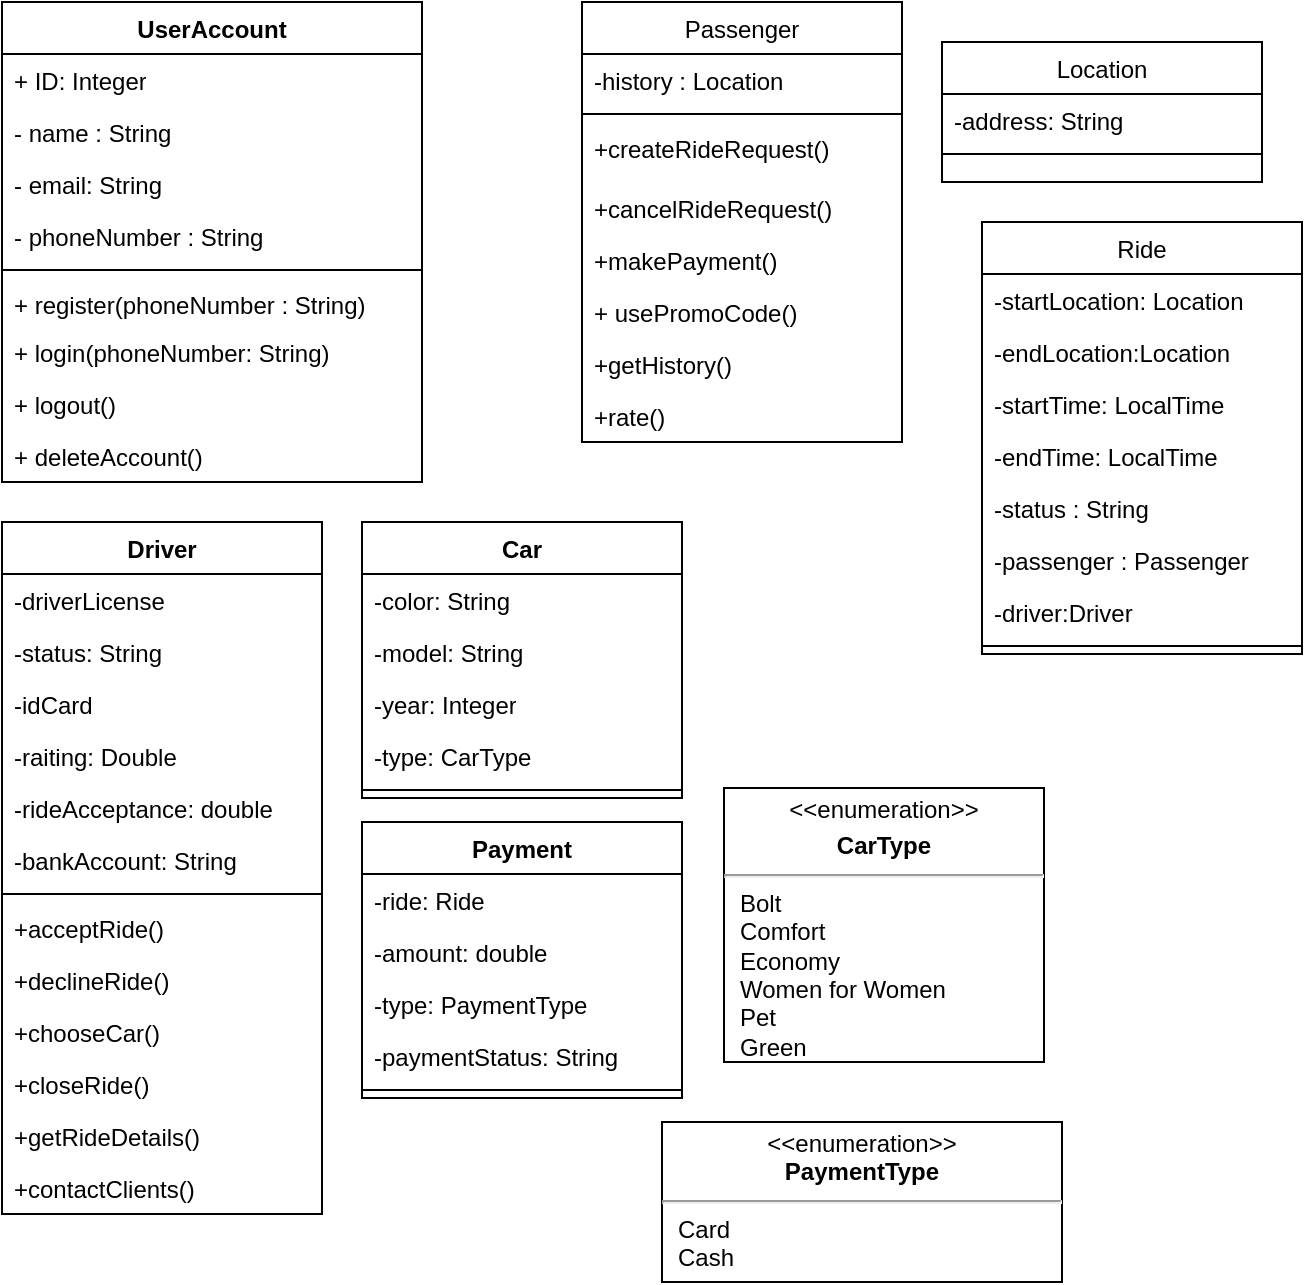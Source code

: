 <mxfile version="24.0.7" type="github">
  <diagram id="C5RBs43oDa-KdzZeNtuy" name="Page-1">
    <mxGraphModel dx="724" dy="360" grid="1" gridSize="10" guides="1" tooltips="1" connect="1" arrows="1" fold="1" page="1" pageScale="1" pageWidth="827" pageHeight="1169" math="0" shadow="0">
      <root>
        <mxCell id="WIyWlLk6GJQsqaUBKTNV-0" />
        <mxCell id="WIyWlLk6GJQsqaUBKTNV-1" parent="WIyWlLk6GJQsqaUBKTNV-0" />
        <mxCell id="zkfFHV4jXpPFQw0GAbJ--6" value="Ride" style="swimlane;fontStyle=0;align=center;verticalAlign=top;childLayout=stackLayout;horizontal=1;startSize=26;horizontalStack=0;resizeParent=1;resizeLast=0;collapsible=1;marginBottom=0;rounded=0;shadow=0;strokeWidth=1;" parent="WIyWlLk6GJQsqaUBKTNV-1" vertex="1">
          <mxGeometry x="530" y="120" width="160" height="216" as="geometry">
            <mxRectangle x="130" y="380" width="160" height="26" as="alternateBounds" />
          </mxGeometry>
        </mxCell>
        <mxCell id="zkfFHV4jXpPFQw0GAbJ--7" value="-startLocation: Location" style="text;align=left;verticalAlign=top;spacingLeft=4;spacingRight=4;overflow=hidden;rotatable=0;points=[[0,0.5],[1,0.5]];portConstraint=eastwest;" parent="zkfFHV4jXpPFQw0GAbJ--6" vertex="1">
          <mxGeometry y="26" width="160" height="26" as="geometry" />
        </mxCell>
        <mxCell id="zkfFHV4jXpPFQw0GAbJ--8" value="-endLocation:Location" style="text;align=left;verticalAlign=top;spacingLeft=4;spacingRight=4;overflow=hidden;rotatable=0;points=[[0,0.5],[1,0.5]];portConstraint=eastwest;rounded=0;shadow=0;html=0;" parent="zkfFHV4jXpPFQw0GAbJ--6" vertex="1">
          <mxGeometry y="52" width="160" height="26" as="geometry" />
        </mxCell>
        <mxCell id="wwWh402c8QodWknm78_3-41" value="-startTime: LocalTime" style="text;align=left;verticalAlign=top;spacingLeft=4;spacingRight=4;overflow=hidden;rotatable=0;points=[[0,0.5],[1,0.5]];portConstraint=eastwest;rounded=0;shadow=0;html=0;" vertex="1" parent="zkfFHV4jXpPFQw0GAbJ--6">
          <mxGeometry y="78" width="160" height="26" as="geometry" />
        </mxCell>
        <mxCell id="wwWh402c8QodWknm78_3-42" value="-endTime: LocalTime" style="text;align=left;verticalAlign=top;spacingLeft=4;spacingRight=4;overflow=hidden;rotatable=0;points=[[0,0.5],[1,0.5]];portConstraint=eastwest;rounded=0;shadow=0;html=0;" vertex="1" parent="zkfFHV4jXpPFQw0GAbJ--6">
          <mxGeometry y="104" width="160" height="26" as="geometry" />
        </mxCell>
        <mxCell id="wwWh402c8QodWknm78_3-44" value="-status : String" style="text;align=left;verticalAlign=top;spacingLeft=4;spacingRight=4;overflow=hidden;rotatable=0;points=[[0,0.5],[1,0.5]];portConstraint=eastwest;rounded=0;shadow=0;html=0;" vertex="1" parent="zkfFHV4jXpPFQw0GAbJ--6">
          <mxGeometry y="130" width="160" height="26" as="geometry" />
        </mxCell>
        <mxCell id="wwWh402c8QodWknm78_3-43" value="-passenger : Passenger" style="text;align=left;verticalAlign=top;spacingLeft=4;spacingRight=4;overflow=hidden;rotatable=0;points=[[0,0.5],[1,0.5]];portConstraint=eastwest;rounded=0;shadow=0;html=0;" vertex="1" parent="zkfFHV4jXpPFQw0GAbJ--6">
          <mxGeometry y="156" width="160" height="26" as="geometry" />
        </mxCell>
        <mxCell id="wwWh402c8QodWknm78_3-45" value="-driver:Driver" style="text;align=left;verticalAlign=top;spacingLeft=4;spacingRight=4;overflow=hidden;rotatable=0;points=[[0,0.5],[1,0.5]];portConstraint=eastwest;rounded=0;shadow=0;html=0;" vertex="1" parent="zkfFHV4jXpPFQw0GAbJ--6">
          <mxGeometry y="182" width="160" height="26" as="geometry" />
        </mxCell>
        <mxCell id="zkfFHV4jXpPFQw0GAbJ--9" value="" style="line;html=1;strokeWidth=1;align=left;verticalAlign=middle;spacingTop=-1;spacingLeft=3;spacingRight=3;rotatable=0;labelPosition=right;points=[];portConstraint=eastwest;" parent="zkfFHV4jXpPFQw0GAbJ--6" vertex="1">
          <mxGeometry y="208" width="160" height="8" as="geometry" />
        </mxCell>
        <mxCell id="zkfFHV4jXpPFQw0GAbJ--13" value="Location" style="swimlane;fontStyle=0;align=center;verticalAlign=top;childLayout=stackLayout;horizontal=1;startSize=26;horizontalStack=0;resizeParent=1;resizeLast=0;collapsible=1;marginBottom=0;rounded=0;shadow=0;strokeWidth=1;" parent="WIyWlLk6GJQsqaUBKTNV-1" vertex="1">
          <mxGeometry x="510" y="30" width="160" height="70" as="geometry">
            <mxRectangle x="340" y="380" width="170" height="26" as="alternateBounds" />
          </mxGeometry>
        </mxCell>
        <mxCell id="zkfFHV4jXpPFQw0GAbJ--14" value="-address: String" style="text;align=left;verticalAlign=top;spacingLeft=4;spacingRight=4;overflow=hidden;rotatable=0;points=[[0,0.5],[1,0.5]];portConstraint=eastwest;" parent="zkfFHV4jXpPFQw0GAbJ--13" vertex="1">
          <mxGeometry y="26" width="160" height="26" as="geometry" />
        </mxCell>
        <mxCell id="zkfFHV4jXpPFQw0GAbJ--15" value="" style="line;html=1;strokeWidth=1;align=left;verticalAlign=middle;spacingTop=-1;spacingLeft=3;spacingRight=3;rotatable=0;labelPosition=right;points=[];portConstraint=eastwest;" parent="zkfFHV4jXpPFQw0GAbJ--13" vertex="1">
          <mxGeometry y="52" width="160" height="8" as="geometry" />
        </mxCell>
        <mxCell id="zkfFHV4jXpPFQw0GAbJ--17" value="Passenger" style="swimlane;fontStyle=0;align=center;verticalAlign=top;childLayout=stackLayout;horizontal=1;startSize=26;horizontalStack=0;resizeParent=1;resizeLast=0;collapsible=1;marginBottom=0;rounded=0;shadow=0;strokeWidth=1;" parent="WIyWlLk6GJQsqaUBKTNV-1" vertex="1">
          <mxGeometry x="330" y="10" width="160" height="220" as="geometry">
            <mxRectangle x="550" y="140" width="160" height="26" as="alternateBounds" />
          </mxGeometry>
        </mxCell>
        <mxCell id="zkfFHV4jXpPFQw0GAbJ--18" value="-history : Location" style="text;align=left;verticalAlign=top;spacingLeft=4;spacingRight=4;overflow=hidden;rotatable=0;points=[[0,0.5],[1,0.5]];portConstraint=eastwest;" parent="zkfFHV4jXpPFQw0GAbJ--17" vertex="1">
          <mxGeometry y="26" width="160" height="26" as="geometry" />
        </mxCell>
        <mxCell id="zkfFHV4jXpPFQw0GAbJ--23" value="" style="line;html=1;strokeWidth=1;align=left;verticalAlign=middle;spacingTop=-1;spacingLeft=3;spacingRight=3;rotatable=0;labelPosition=right;points=[];portConstraint=eastwest;" parent="zkfFHV4jXpPFQw0GAbJ--17" vertex="1">
          <mxGeometry y="52" width="160" height="8" as="geometry" />
        </mxCell>
        <mxCell id="zkfFHV4jXpPFQw0GAbJ--24" value="+createRideRequest()" style="text;align=left;verticalAlign=top;spacingLeft=4;spacingRight=4;overflow=hidden;rotatable=0;points=[[0,0.5],[1,0.5]];portConstraint=eastwest;" parent="zkfFHV4jXpPFQw0GAbJ--17" vertex="1">
          <mxGeometry y="60" width="160" height="30" as="geometry" />
        </mxCell>
        <mxCell id="zkfFHV4jXpPFQw0GAbJ--25" value="+cancelRideRequest()" style="text;align=left;verticalAlign=top;spacingLeft=4;spacingRight=4;overflow=hidden;rotatable=0;points=[[0,0.5],[1,0.5]];portConstraint=eastwest;" parent="zkfFHV4jXpPFQw0GAbJ--17" vertex="1">
          <mxGeometry y="90" width="160" height="26" as="geometry" />
        </mxCell>
        <mxCell id="wwWh402c8QodWknm78_3-37" value="+makePayment()" style="text;align=left;verticalAlign=top;spacingLeft=4;spacingRight=4;overflow=hidden;rotatable=0;points=[[0,0.5],[1,0.5]];portConstraint=eastwest;" vertex="1" parent="zkfFHV4jXpPFQw0GAbJ--17">
          <mxGeometry y="116" width="160" height="26" as="geometry" />
        </mxCell>
        <mxCell id="wwWh402c8QodWknm78_3-38" value="+ usePromoCode()" style="text;align=left;verticalAlign=top;spacingLeft=4;spacingRight=4;overflow=hidden;rotatable=0;points=[[0,0.5],[1,0.5]];portConstraint=eastwest;" vertex="1" parent="zkfFHV4jXpPFQw0GAbJ--17">
          <mxGeometry y="142" width="160" height="26" as="geometry" />
        </mxCell>
        <mxCell id="wwWh402c8QodWknm78_3-39" value="+getHistory()" style="text;align=left;verticalAlign=top;spacingLeft=4;spacingRight=4;overflow=hidden;rotatable=0;points=[[0,0.5],[1,0.5]];portConstraint=eastwest;" vertex="1" parent="zkfFHV4jXpPFQw0GAbJ--17">
          <mxGeometry y="168" width="160" height="26" as="geometry" />
        </mxCell>
        <mxCell id="wwWh402c8QodWknm78_3-40" value="+rate()" style="text;align=left;verticalAlign=top;spacingLeft=4;spacingRight=4;overflow=hidden;rotatable=0;points=[[0,0.5],[1,0.5]];portConstraint=eastwest;" vertex="1" parent="zkfFHV4jXpPFQw0GAbJ--17">
          <mxGeometry y="194" width="160" height="26" as="geometry" />
        </mxCell>
        <mxCell id="wwWh402c8QodWknm78_3-27" value="UserAccount" style="swimlane;fontStyle=1;align=center;verticalAlign=top;childLayout=stackLayout;horizontal=1;startSize=26;horizontalStack=0;resizeParent=1;resizeParentMax=0;resizeLast=0;collapsible=1;marginBottom=0;whiteSpace=wrap;html=1;" vertex="1" parent="WIyWlLk6GJQsqaUBKTNV-1">
          <mxGeometry x="40" y="10" width="210" height="240" as="geometry" />
        </mxCell>
        <mxCell id="wwWh402c8QodWknm78_3-28" value="+ ID: Integer" style="text;strokeColor=none;fillColor=none;align=left;verticalAlign=top;spacingLeft=4;spacingRight=4;overflow=hidden;rotatable=0;points=[[0,0.5],[1,0.5]];portConstraint=eastwest;whiteSpace=wrap;html=1;" vertex="1" parent="wwWh402c8QodWknm78_3-27">
          <mxGeometry y="26" width="210" height="26" as="geometry" />
        </mxCell>
        <mxCell id="wwWh402c8QodWknm78_3-31" value="- name : String" style="text;strokeColor=none;fillColor=none;align=left;verticalAlign=top;spacingLeft=4;spacingRight=4;overflow=hidden;rotatable=0;points=[[0,0.5],[1,0.5]];portConstraint=eastwest;whiteSpace=wrap;html=1;" vertex="1" parent="wwWh402c8QodWknm78_3-27">
          <mxGeometry y="52" width="210" height="26" as="geometry" />
        </mxCell>
        <mxCell id="wwWh402c8QodWknm78_3-33" value="- email: String" style="text;strokeColor=none;fillColor=none;align=left;verticalAlign=top;spacingLeft=4;spacingRight=4;overflow=hidden;rotatable=0;points=[[0,0.5],[1,0.5]];portConstraint=eastwest;whiteSpace=wrap;html=1;" vertex="1" parent="wwWh402c8QodWknm78_3-27">
          <mxGeometry y="78" width="210" height="26" as="geometry" />
        </mxCell>
        <mxCell id="wwWh402c8QodWknm78_3-32" value="- phoneNumber : String" style="text;strokeColor=none;fillColor=none;align=left;verticalAlign=top;spacingLeft=4;spacingRight=4;overflow=hidden;rotatable=0;points=[[0,0.5],[1,0.5]];portConstraint=eastwest;whiteSpace=wrap;html=1;" vertex="1" parent="wwWh402c8QodWknm78_3-27">
          <mxGeometry y="104" width="210" height="26" as="geometry" />
        </mxCell>
        <mxCell id="wwWh402c8QodWknm78_3-29" value="" style="line;strokeWidth=1;fillColor=none;align=left;verticalAlign=middle;spacingTop=-1;spacingLeft=3;spacingRight=3;rotatable=0;labelPosition=right;points=[];portConstraint=eastwest;strokeColor=inherit;" vertex="1" parent="wwWh402c8QodWknm78_3-27">
          <mxGeometry y="130" width="210" height="8" as="geometry" />
        </mxCell>
        <mxCell id="wwWh402c8QodWknm78_3-30" value="+ register(phoneNumber : String)" style="text;strokeColor=none;fillColor=none;align=left;verticalAlign=top;spacingLeft=4;spacingRight=4;overflow=hidden;rotatable=0;points=[[0,0.5],[1,0.5]];portConstraint=eastwest;whiteSpace=wrap;html=1;" vertex="1" parent="wwWh402c8QodWknm78_3-27">
          <mxGeometry y="138" width="210" height="24" as="geometry" />
        </mxCell>
        <mxCell id="wwWh402c8QodWknm78_3-34" value="+ login(phoneNumber: String)" style="text;strokeColor=none;fillColor=none;align=left;verticalAlign=top;spacingLeft=4;spacingRight=4;overflow=hidden;rotatable=0;points=[[0,0.5],[1,0.5]];portConstraint=eastwest;whiteSpace=wrap;html=1;" vertex="1" parent="wwWh402c8QodWknm78_3-27">
          <mxGeometry y="162" width="210" height="26" as="geometry" />
        </mxCell>
        <mxCell id="wwWh402c8QodWknm78_3-35" value="+ logout()" style="text;strokeColor=none;fillColor=none;align=left;verticalAlign=top;spacingLeft=4;spacingRight=4;overflow=hidden;rotatable=0;points=[[0,0.5],[1,0.5]];portConstraint=eastwest;whiteSpace=wrap;html=1;" vertex="1" parent="wwWh402c8QodWknm78_3-27">
          <mxGeometry y="188" width="210" height="26" as="geometry" />
        </mxCell>
        <mxCell id="wwWh402c8QodWknm78_3-36" value="+ deleteAccount()" style="text;strokeColor=none;fillColor=none;align=left;verticalAlign=top;spacingLeft=4;spacingRight=4;overflow=hidden;rotatable=0;points=[[0,0.5],[1,0.5]];portConstraint=eastwest;whiteSpace=wrap;html=1;" vertex="1" parent="wwWh402c8QodWknm78_3-27">
          <mxGeometry y="214" width="210" height="26" as="geometry" />
        </mxCell>
        <mxCell id="wwWh402c8QodWknm78_3-46" value="Driver" style="swimlane;fontStyle=1;align=center;verticalAlign=top;childLayout=stackLayout;horizontal=1;startSize=26;horizontalStack=0;resizeParent=1;resizeParentMax=0;resizeLast=0;collapsible=1;marginBottom=0;whiteSpace=wrap;html=1;" vertex="1" parent="WIyWlLk6GJQsqaUBKTNV-1">
          <mxGeometry x="40" y="270" width="160" height="346" as="geometry" />
        </mxCell>
        <mxCell id="wwWh402c8QodWknm78_3-47" value="-driverLicense" style="text;strokeColor=none;fillColor=none;align=left;verticalAlign=top;spacingLeft=4;spacingRight=4;overflow=hidden;rotatable=0;points=[[0,0.5],[1,0.5]];portConstraint=eastwest;whiteSpace=wrap;html=1;" vertex="1" parent="wwWh402c8QodWknm78_3-46">
          <mxGeometry y="26" width="160" height="26" as="geometry" />
        </mxCell>
        <mxCell id="wwWh402c8QodWknm78_3-52" value="-status: String" style="text;strokeColor=none;fillColor=none;align=left;verticalAlign=top;spacingLeft=4;spacingRight=4;overflow=hidden;rotatable=0;points=[[0,0.5],[1,0.5]];portConstraint=eastwest;whiteSpace=wrap;html=1;" vertex="1" parent="wwWh402c8QodWknm78_3-46">
          <mxGeometry y="52" width="160" height="26" as="geometry" />
        </mxCell>
        <mxCell id="wwWh402c8QodWknm78_3-50" value="-idCard" style="text;strokeColor=none;fillColor=none;align=left;verticalAlign=top;spacingLeft=4;spacingRight=4;overflow=hidden;rotatable=0;points=[[0,0.5],[1,0.5]];portConstraint=eastwest;whiteSpace=wrap;html=1;" vertex="1" parent="wwWh402c8QodWknm78_3-46">
          <mxGeometry y="78" width="160" height="26" as="geometry" />
        </mxCell>
        <mxCell id="wwWh402c8QodWknm78_3-51" value="-raiting: Double" style="text;strokeColor=none;fillColor=none;align=left;verticalAlign=top;spacingLeft=4;spacingRight=4;overflow=hidden;rotatable=0;points=[[0,0.5],[1,0.5]];portConstraint=eastwest;whiteSpace=wrap;html=1;" vertex="1" parent="wwWh402c8QodWknm78_3-46">
          <mxGeometry y="104" width="160" height="26" as="geometry" />
        </mxCell>
        <mxCell id="wwWh402c8QodWknm78_3-53" value="-rideAcceptance: double" style="text;strokeColor=none;fillColor=none;align=left;verticalAlign=top;spacingLeft=4;spacingRight=4;overflow=hidden;rotatable=0;points=[[0,0.5],[1,0.5]];portConstraint=eastwest;whiteSpace=wrap;html=1;" vertex="1" parent="wwWh402c8QodWknm78_3-46">
          <mxGeometry y="130" width="160" height="26" as="geometry" />
        </mxCell>
        <mxCell id="wwWh402c8QodWknm78_3-54" value="-bankAccount: String" style="text;strokeColor=none;fillColor=none;align=left;verticalAlign=top;spacingLeft=4;spacingRight=4;overflow=hidden;rotatable=0;points=[[0,0.5],[1,0.5]];portConstraint=eastwest;whiteSpace=wrap;html=1;" vertex="1" parent="wwWh402c8QodWknm78_3-46">
          <mxGeometry y="156" width="160" height="26" as="geometry" />
        </mxCell>
        <mxCell id="wwWh402c8QodWknm78_3-48" value="" style="line;strokeWidth=1;fillColor=none;align=left;verticalAlign=middle;spacingTop=-1;spacingLeft=3;spacingRight=3;rotatable=0;labelPosition=right;points=[];portConstraint=eastwest;strokeColor=inherit;" vertex="1" parent="wwWh402c8QodWknm78_3-46">
          <mxGeometry y="182" width="160" height="8" as="geometry" />
        </mxCell>
        <mxCell id="wwWh402c8QodWknm78_3-49" value="+acceptRide()" style="text;strokeColor=none;fillColor=none;align=left;verticalAlign=top;spacingLeft=4;spacingRight=4;overflow=hidden;rotatable=0;points=[[0,0.5],[1,0.5]];portConstraint=eastwest;whiteSpace=wrap;html=1;" vertex="1" parent="wwWh402c8QodWknm78_3-46">
          <mxGeometry y="190" width="160" height="26" as="geometry" />
        </mxCell>
        <mxCell id="wwWh402c8QodWknm78_3-55" value="+declineRide()" style="text;strokeColor=none;fillColor=none;align=left;verticalAlign=top;spacingLeft=4;spacingRight=4;overflow=hidden;rotatable=0;points=[[0,0.5],[1,0.5]];portConstraint=eastwest;whiteSpace=wrap;html=1;" vertex="1" parent="wwWh402c8QodWknm78_3-46">
          <mxGeometry y="216" width="160" height="26" as="geometry" />
        </mxCell>
        <mxCell id="wwWh402c8QodWknm78_3-56" value="+chooseCar()" style="text;strokeColor=none;fillColor=none;align=left;verticalAlign=top;spacingLeft=4;spacingRight=4;overflow=hidden;rotatable=0;points=[[0,0.5],[1,0.5]];portConstraint=eastwest;whiteSpace=wrap;html=1;" vertex="1" parent="wwWh402c8QodWknm78_3-46">
          <mxGeometry y="242" width="160" height="26" as="geometry" />
        </mxCell>
        <mxCell id="wwWh402c8QodWknm78_3-57" value="+closeRide()" style="text;strokeColor=none;fillColor=none;align=left;verticalAlign=top;spacingLeft=4;spacingRight=4;overflow=hidden;rotatable=0;points=[[0,0.5],[1,0.5]];portConstraint=eastwest;whiteSpace=wrap;html=1;" vertex="1" parent="wwWh402c8QodWknm78_3-46">
          <mxGeometry y="268" width="160" height="26" as="geometry" />
        </mxCell>
        <mxCell id="wwWh402c8QodWknm78_3-58" value="+getRideDetails()" style="text;strokeColor=none;fillColor=none;align=left;verticalAlign=top;spacingLeft=4;spacingRight=4;overflow=hidden;rotatable=0;points=[[0,0.5],[1,0.5]];portConstraint=eastwest;whiteSpace=wrap;html=1;" vertex="1" parent="wwWh402c8QodWknm78_3-46">
          <mxGeometry y="294" width="160" height="26" as="geometry" />
        </mxCell>
        <mxCell id="wwWh402c8QodWknm78_3-59" value="+contactClients()" style="text;strokeColor=none;fillColor=none;align=left;verticalAlign=top;spacingLeft=4;spacingRight=4;overflow=hidden;rotatable=0;points=[[0,0.5],[1,0.5]];portConstraint=eastwest;whiteSpace=wrap;html=1;" vertex="1" parent="wwWh402c8QodWknm78_3-46">
          <mxGeometry y="320" width="160" height="26" as="geometry" />
        </mxCell>
        <mxCell id="wwWh402c8QodWknm78_3-60" value="Car" style="swimlane;fontStyle=1;align=center;verticalAlign=top;childLayout=stackLayout;horizontal=1;startSize=26;horizontalStack=0;resizeParent=1;resizeParentMax=0;resizeLast=0;collapsible=1;marginBottom=0;whiteSpace=wrap;html=1;" vertex="1" parent="WIyWlLk6GJQsqaUBKTNV-1">
          <mxGeometry x="220" y="270" width="160" height="138" as="geometry" />
        </mxCell>
        <mxCell id="wwWh402c8QodWknm78_3-64" value="-color: String" style="text;strokeColor=none;fillColor=none;align=left;verticalAlign=top;spacingLeft=4;spacingRight=4;overflow=hidden;rotatable=0;points=[[0,0.5],[1,0.5]];portConstraint=eastwest;whiteSpace=wrap;html=1;" vertex="1" parent="wwWh402c8QodWknm78_3-60">
          <mxGeometry y="26" width="160" height="26" as="geometry" />
        </mxCell>
        <mxCell id="wwWh402c8QodWknm78_3-61" value="-model: String" style="text;strokeColor=none;fillColor=none;align=left;verticalAlign=top;spacingLeft=4;spacingRight=4;overflow=hidden;rotatable=0;points=[[0,0.5],[1,0.5]];portConstraint=eastwest;whiteSpace=wrap;html=1;" vertex="1" parent="wwWh402c8QodWknm78_3-60">
          <mxGeometry y="52" width="160" height="26" as="geometry" />
        </mxCell>
        <mxCell id="wwWh402c8QodWknm78_3-63" value="-year: Integer" style="text;strokeColor=none;fillColor=none;align=left;verticalAlign=top;spacingLeft=4;spacingRight=4;overflow=hidden;rotatable=0;points=[[0,0.5],[1,0.5]];portConstraint=eastwest;whiteSpace=wrap;html=1;" vertex="1" parent="wwWh402c8QodWknm78_3-60">
          <mxGeometry y="78" width="160" height="26" as="geometry" />
        </mxCell>
        <mxCell id="wwWh402c8QodWknm78_3-65" value="-type: CarType" style="text;strokeColor=none;fillColor=none;align=left;verticalAlign=top;spacingLeft=4;spacingRight=4;overflow=hidden;rotatable=0;points=[[0,0.5],[1,0.5]];portConstraint=eastwest;whiteSpace=wrap;html=1;" vertex="1" parent="wwWh402c8QodWknm78_3-60">
          <mxGeometry y="104" width="160" height="26" as="geometry" />
        </mxCell>
        <mxCell id="wwWh402c8QodWknm78_3-62" value="" style="line;strokeWidth=1;fillColor=none;align=left;verticalAlign=middle;spacingTop=-1;spacingLeft=3;spacingRight=3;rotatable=0;labelPosition=right;points=[];portConstraint=eastwest;strokeColor=inherit;" vertex="1" parent="wwWh402c8QodWknm78_3-60">
          <mxGeometry y="130" width="160" height="8" as="geometry" />
        </mxCell>
        <mxCell id="wwWh402c8QodWknm78_3-66" value="Payment" style="swimlane;fontStyle=1;align=center;verticalAlign=top;childLayout=stackLayout;horizontal=1;startSize=26;horizontalStack=0;resizeParent=1;resizeParentMax=0;resizeLast=0;collapsible=1;marginBottom=0;whiteSpace=wrap;html=1;" vertex="1" parent="WIyWlLk6GJQsqaUBKTNV-1">
          <mxGeometry x="220" y="420" width="160" height="138" as="geometry" />
        </mxCell>
        <mxCell id="wwWh402c8QodWknm78_3-67" value="-ride: Ride" style="text;strokeColor=none;fillColor=none;align=left;verticalAlign=top;spacingLeft=4;spacingRight=4;overflow=hidden;rotatable=0;points=[[0,0.5],[1,0.5]];portConstraint=eastwest;whiteSpace=wrap;html=1;" vertex="1" parent="wwWh402c8QodWknm78_3-66">
          <mxGeometry y="26" width="160" height="26" as="geometry" />
        </mxCell>
        <mxCell id="wwWh402c8QodWknm78_3-69" value="-amount: double" style="text;strokeColor=none;fillColor=none;align=left;verticalAlign=top;spacingLeft=4;spacingRight=4;overflow=hidden;rotatable=0;points=[[0,0.5],[1,0.5]];portConstraint=eastwest;whiteSpace=wrap;html=1;" vertex="1" parent="wwWh402c8QodWknm78_3-66">
          <mxGeometry y="52" width="160" height="26" as="geometry" />
        </mxCell>
        <mxCell id="wwWh402c8QodWknm78_3-70" value="-type: PaymentType" style="text;strokeColor=none;fillColor=none;align=left;verticalAlign=top;spacingLeft=4;spacingRight=4;overflow=hidden;rotatable=0;points=[[0,0.5],[1,0.5]];portConstraint=eastwest;whiteSpace=wrap;html=1;" vertex="1" parent="wwWh402c8QodWknm78_3-66">
          <mxGeometry y="78" width="160" height="26" as="geometry" />
        </mxCell>
        <mxCell id="wwWh402c8QodWknm78_3-71" value="-paymentStatus: String" style="text;strokeColor=none;fillColor=none;align=left;verticalAlign=top;spacingLeft=4;spacingRight=4;overflow=hidden;rotatable=0;points=[[0,0.5],[1,0.5]];portConstraint=eastwest;whiteSpace=wrap;html=1;" vertex="1" parent="wwWh402c8QodWknm78_3-66">
          <mxGeometry y="104" width="160" height="26" as="geometry" />
        </mxCell>
        <mxCell id="wwWh402c8QodWknm78_3-68" value="" style="line;strokeWidth=1;fillColor=none;align=left;verticalAlign=middle;spacingTop=-1;spacingLeft=3;spacingRight=3;rotatable=0;labelPosition=right;points=[];portConstraint=eastwest;strokeColor=inherit;" vertex="1" parent="wwWh402c8QodWknm78_3-66">
          <mxGeometry y="130" width="160" height="8" as="geometry" />
        </mxCell>
        <mxCell id="wwWh402c8QodWknm78_3-74" value="&lt;p style=&quot;margin:0px;margin-top:4px;text-align:center;&quot;&gt;&amp;lt;&amp;lt;enumeration&amp;gt;&amp;gt;&lt;/p&gt;&lt;p style=&quot;margin:0px;margin-top:4px;text-align:center;&quot;&gt;&lt;b&gt;CarType&lt;/b&gt;&lt;/p&gt;&lt;hr&gt;&lt;p style=&quot;margin: 0px 0px 0px 8px; text-align: left;&quot;&gt;Bolt&lt;/p&gt;&lt;p style=&quot;margin: 0px 0px 0px 8px; text-align: left;&quot;&gt;Comfort&lt;/p&gt;&lt;p style=&quot;margin: 0px 0px 0px 8px; text-align: left;&quot;&gt;Economy&lt;/p&gt;&lt;p style=&quot;margin: 0px 0px 0px 8px; text-align: left;&quot;&gt;Women for Women&lt;/p&gt;&lt;p style=&quot;margin: 0px 0px 0px 8px; text-align: left;&quot;&gt;Pet&lt;/p&gt;&lt;p style=&quot;margin: 0px 0px 0px 8px; text-align: left;&quot;&gt;Green&lt;/p&gt;" style="shape=rect;html=1;overflow=fill;whiteSpace=wrap;" vertex="1" parent="WIyWlLk6GJQsqaUBKTNV-1">
          <mxGeometry x="401" y="403" width="160" height="137" as="geometry" />
        </mxCell>
        <mxCell id="wwWh402c8QodWknm78_3-75" value="&lt;p style=&quot;margin:0px;margin-top:4px;text-align:center;&quot;&gt;&amp;lt;&amp;lt;enumeration&amp;gt;&amp;gt;&lt;br&gt;&lt;b&gt;PaymentType&lt;/b&gt;&lt;/p&gt;&lt;hr&gt;&lt;p style=&quot;margin:0px;margin-left:8px;text-align:left;&quot;&gt;Card&lt;br&gt;Cash&lt;/p&gt;" style="shape=rect;html=1;overflow=fill;whiteSpace=wrap;" vertex="1" parent="WIyWlLk6GJQsqaUBKTNV-1">
          <mxGeometry x="370" y="570" width="200" height="80" as="geometry" />
        </mxCell>
      </root>
    </mxGraphModel>
  </diagram>
</mxfile>
